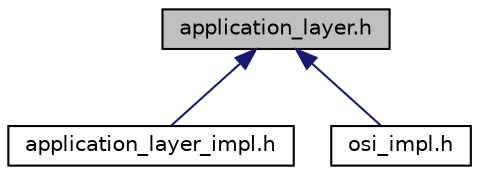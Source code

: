 digraph "application_layer.h"
{
  edge [fontname="Helvetica",fontsize="10",labelfontname="Helvetica",labelfontsize="10"];
  node [fontname="Helvetica",fontsize="10",shape=record];
  Node3 [label="application_layer.h",height=0.2,width=0.4,color="black", fillcolor="grey75", style="filled", fontcolor="black"];
  Node3 -> Node4 [dir="back",color="midnightblue",fontsize="10",style="solid",fontname="Helvetica"];
  Node4 [label="application_layer_impl.h",height=0.2,width=0.4,color="black", fillcolor="white", style="filled",URL="$application__layer__impl_8h.html",tooltip="Contains declarations for the implementation details of the application layer in the OSI-stack..."];
  Node3 -> Node5 [dir="back",color="midnightblue",fontsize="10",style="solid",fontname="Helvetica"];
  Node5 [label="osi_impl.h",height=0.2,width=0.4,color="black", fillcolor="white", style="filled",URL="$osi__impl_8h.html",tooltip="Contains the implementation details of the OSI-stack.  Students are not required to understand the de..."];
}
